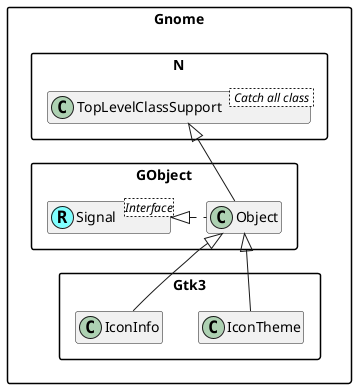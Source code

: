 @startuml
'scale 0.9

skinparam packageStyle rectangle
skinparam stereotypeCBackgroundColor #80ffff
set namespaceSeparator ::
hide members


class Gnome::N::TopLevelClassSupport < Catch all class >
Gnome::N::TopLevelClassSupport <|-- Gnome::GObject::Object

Interface Gnome::GObject::Signal <Interface>
class Gnome::GObject::Signal <<(R,#80ffff)>>

Gnome::GObject::Signal <|. Gnome::GObject::Object
Gnome::GObject::Object <|-- Gnome::Gtk3::IconTheme
Gnome::GObject::Object <|-- Gnome::Gtk3::IconInfo

@enduml

